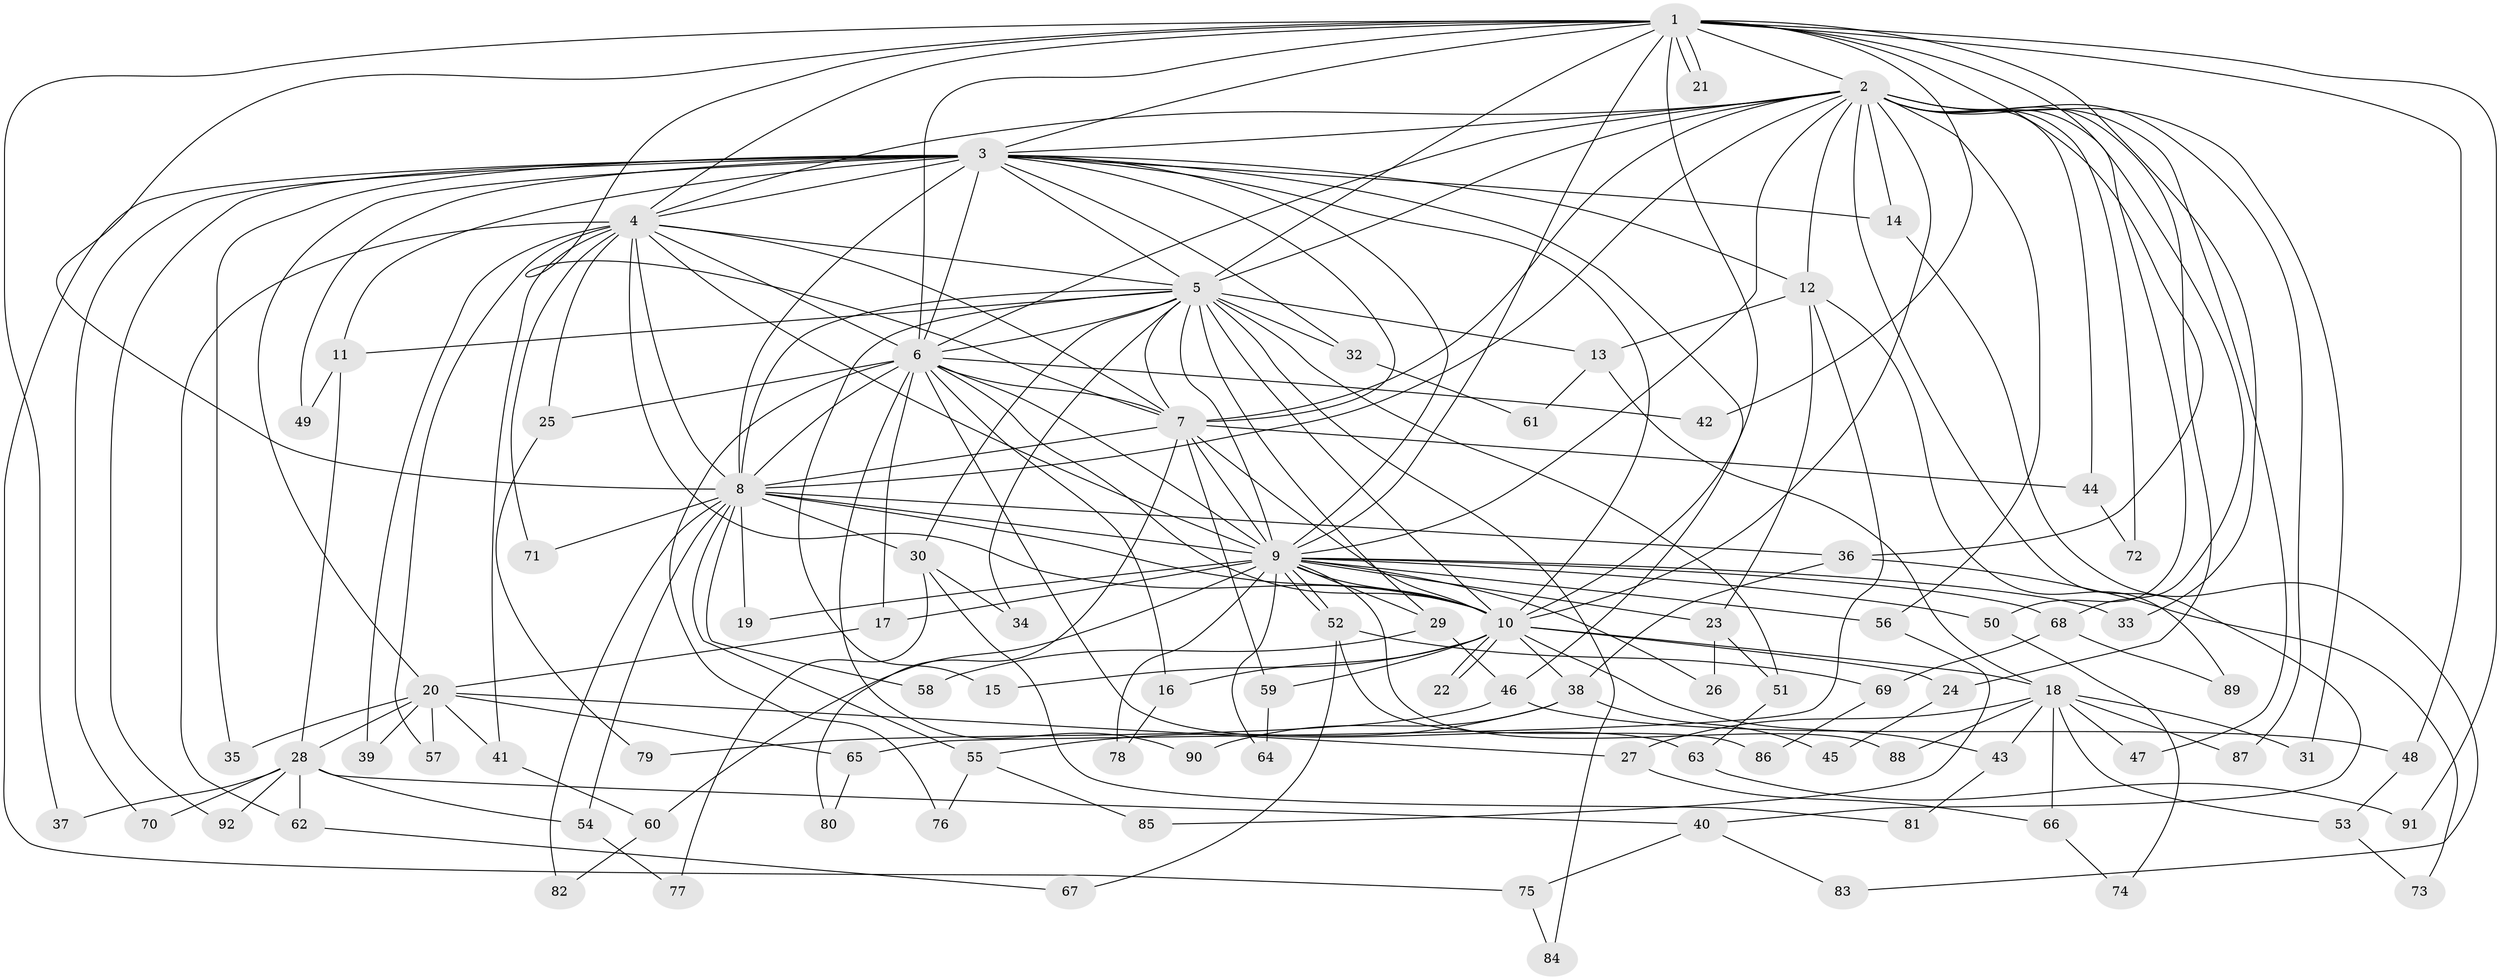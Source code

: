 // coarse degree distribution, {14: 0.027777777777777776, 18: 0.027777777777777776, 1: 0.1388888888888889, 2: 0.3888888888888889, 3: 0.16666666666666666, 5: 0.05555555555555555, 12: 0.027777777777777776, 9: 0.027777777777777776, 11: 0.027777777777777776, 7: 0.027777777777777776, 6: 0.027777777777777776, 8: 0.027777777777777776, 4: 0.027777777777777776}
// Generated by graph-tools (version 1.1) at 2025/48/03/04/25 21:48:54]
// undirected, 92 vertices, 209 edges
graph export_dot {
graph [start="1"]
  node [color=gray90,style=filled];
  1;
  2;
  3;
  4;
  5;
  6;
  7;
  8;
  9;
  10;
  11;
  12;
  13;
  14;
  15;
  16;
  17;
  18;
  19;
  20;
  21;
  22;
  23;
  24;
  25;
  26;
  27;
  28;
  29;
  30;
  31;
  32;
  33;
  34;
  35;
  36;
  37;
  38;
  39;
  40;
  41;
  42;
  43;
  44;
  45;
  46;
  47;
  48;
  49;
  50;
  51;
  52;
  53;
  54;
  55;
  56;
  57;
  58;
  59;
  60;
  61;
  62;
  63;
  64;
  65;
  66;
  67;
  68;
  69;
  70;
  71;
  72;
  73;
  74;
  75;
  76;
  77;
  78;
  79;
  80;
  81;
  82;
  83;
  84;
  85;
  86;
  87;
  88;
  89;
  90;
  91;
  92;
  1 -- 2;
  1 -- 3;
  1 -- 4;
  1 -- 5;
  1 -- 6;
  1 -- 7;
  1 -- 8;
  1 -- 9;
  1 -- 10;
  1 -- 21;
  1 -- 21;
  1 -- 33;
  1 -- 36;
  1 -- 37;
  1 -- 42;
  1 -- 48;
  1 -- 68;
  1 -- 91;
  2 -- 3;
  2 -- 4;
  2 -- 5;
  2 -- 6;
  2 -- 7;
  2 -- 8;
  2 -- 9;
  2 -- 10;
  2 -- 12;
  2 -- 14;
  2 -- 24;
  2 -- 31;
  2 -- 40;
  2 -- 44;
  2 -- 47;
  2 -- 50;
  2 -- 56;
  2 -- 72;
  2 -- 87;
  3 -- 4;
  3 -- 5;
  3 -- 6;
  3 -- 7;
  3 -- 8;
  3 -- 9;
  3 -- 10;
  3 -- 11;
  3 -- 12;
  3 -- 14;
  3 -- 20;
  3 -- 32;
  3 -- 35;
  3 -- 46;
  3 -- 49;
  3 -- 70;
  3 -- 75;
  3 -- 92;
  4 -- 5;
  4 -- 6;
  4 -- 7;
  4 -- 8;
  4 -- 9;
  4 -- 10;
  4 -- 25;
  4 -- 39;
  4 -- 41;
  4 -- 57;
  4 -- 62;
  4 -- 71;
  5 -- 6;
  5 -- 7;
  5 -- 8;
  5 -- 9;
  5 -- 10;
  5 -- 11;
  5 -- 13;
  5 -- 15;
  5 -- 29;
  5 -- 30;
  5 -- 32;
  5 -- 34;
  5 -- 51;
  5 -- 84;
  6 -- 7;
  6 -- 8;
  6 -- 9;
  6 -- 10;
  6 -- 16;
  6 -- 17;
  6 -- 25;
  6 -- 42;
  6 -- 63;
  6 -- 76;
  6 -- 90;
  7 -- 8;
  7 -- 9;
  7 -- 10;
  7 -- 44;
  7 -- 59;
  7 -- 80;
  8 -- 9;
  8 -- 10;
  8 -- 19;
  8 -- 30;
  8 -- 36;
  8 -- 54;
  8 -- 55;
  8 -- 58;
  8 -- 71;
  8 -- 82;
  9 -- 10;
  9 -- 17;
  9 -- 19;
  9 -- 23;
  9 -- 26;
  9 -- 29;
  9 -- 33;
  9 -- 50;
  9 -- 52;
  9 -- 52;
  9 -- 56;
  9 -- 60;
  9 -- 64;
  9 -- 68;
  9 -- 78;
  9 -- 88;
  10 -- 15;
  10 -- 16;
  10 -- 18;
  10 -- 22;
  10 -- 22;
  10 -- 24;
  10 -- 38;
  10 -- 43;
  10 -- 59;
  11 -- 28;
  11 -- 49;
  12 -- 13;
  12 -- 23;
  12 -- 65;
  12 -- 89;
  13 -- 18;
  13 -- 61;
  14 -- 83;
  16 -- 78;
  17 -- 20;
  18 -- 27;
  18 -- 31;
  18 -- 43;
  18 -- 47;
  18 -- 53;
  18 -- 66;
  18 -- 87;
  18 -- 88;
  20 -- 27;
  20 -- 28;
  20 -- 35;
  20 -- 39;
  20 -- 41;
  20 -- 57;
  20 -- 65;
  23 -- 26;
  23 -- 51;
  24 -- 45;
  25 -- 79;
  27 -- 66;
  28 -- 37;
  28 -- 40;
  28 -- 54;
  28 -- 62;
  28 -- 70;
  28 -- 92;
  29 -- 46;
  29 -- 58;
  30 -- 34;
  30 -- 77;
  30 -- 81;
  32 -- 61;
  36 -- 38;
  36 -- 73;
  38 -- 45;
  38 -- 55;
  38 -- 90;
  40 -- 75;
  40 -- 83;
  41 -- 60;
  43 -- 81;
  44 -- 72;
  46 -- 48;
  46 -- 79;
  48 -- 53;
  50 -- 74;
  51 -- 63;
  52 -- 67;
  52 -- 69;
  52 -- 86;
  53 -- 73;
  54 -- 77;
  55 -- 76;
  55 -- 85;
  56 -- 85;
  59 -- 64;
  60 -- 82;
  62 -- 67;
  63 -- 91;
  65 -- 80;
  66 -- 74;
  68 -- 69;
  68 -- 89;
  69 -- 86;
  75 -- 84;
}
